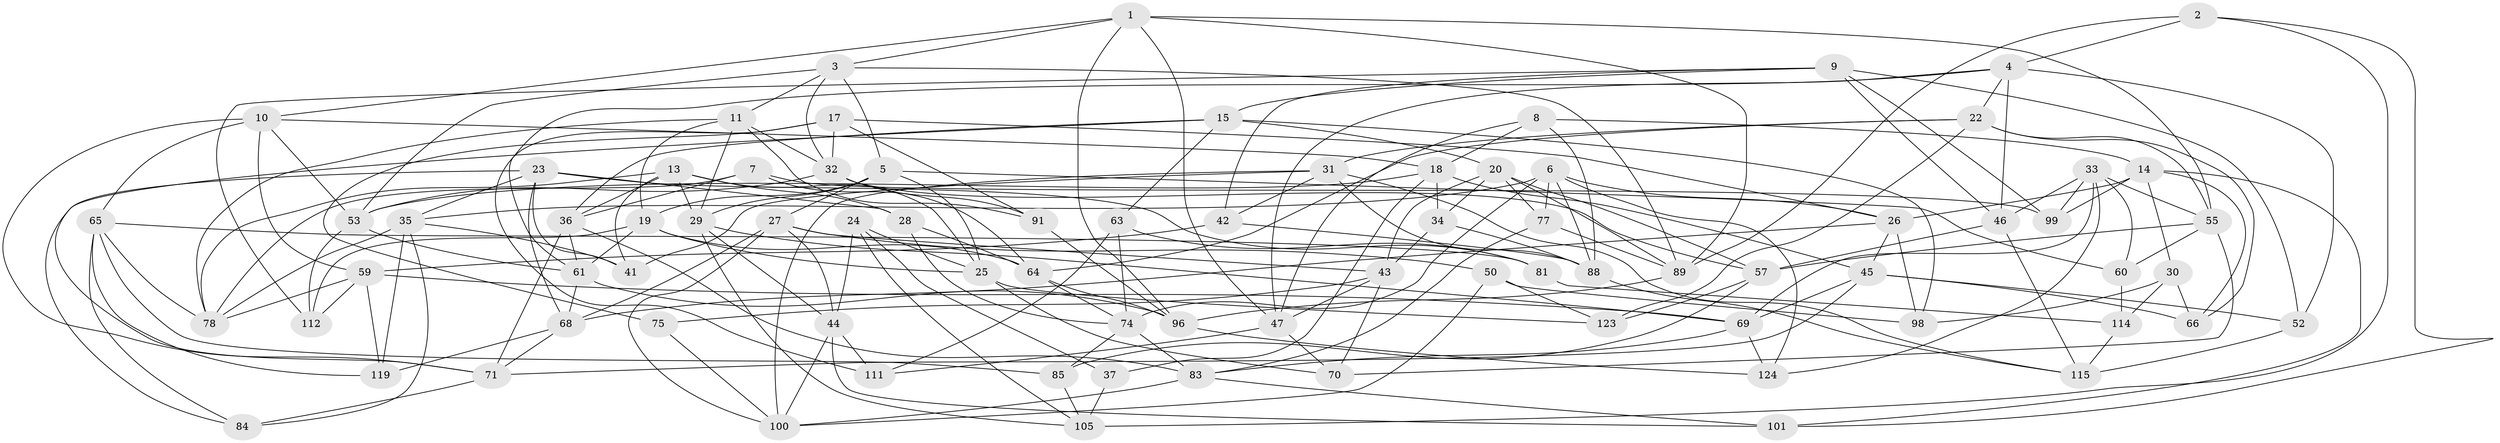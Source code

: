 // original degree distribution, {4: 1.0}
// Generated by graph-tools (version 1.1) at 2025/11/02/27/25 16:11:44]
// undirected, 81 vertices, 209 edges
graph export_dot {
graph [start="1"]
  node [color=gray90,style=filled];
  1 [super="+125"];
  2;
  3 [super="+12"];
  4 [super="+108"];
  5 [super="+102"];
  6 [super="+39"];
  7;
  8;
  9 [super="+51"];
  10 [super="+21"];
  11 [super="+93"];
  13 [super="+48"];
  14 [super="+16"];
  15 [super="+49"];
  17 [super="+72"];
  18 [super="+122"];
  19 [super="+58"];
  20 [super="+107"];
  22 [super="+109"];
  23 [super="+126"];
  24;
  25 [super="+40"];
  26 [super="+120"];
  27 [super="+121"];
  28;
  29 [super="+129"];
  30;
  31 [super="+38"];
  32 [super="+54"];
  33 [super="+79"];
  34;
  35 [super="+116"];
  36 [super="+62"];
  37;
  41;
  42;
  43 [super="+103"];
  44 [super="+56"];
  45 [super="+94"];
  46 [super="+86"];
  47 [super="+131"];
  50;
  52;
  53 [super="+76"];
  55 [super="+67"];
  57 [super="+110"];
  59 [super="+106"];
  60;
  61 [super="+92"];
  63;
  64 [super="+104"];
  65 [super="+80"];
  66;
  68 [super="+82"];
  69 [super="+90"];
  70;
  71 [super="+73"];
  74 [super="+130"];
  75;
  77;
  78 [super="+127"];
  81;
  83 [super="+87"];
  84;
  85;
  88 [super="+95"];
  89 [super="+113"];
  91;
  96 [super="+97"];
  98;
  99;
  100 [super="+117"];
  101;
  105 [super="+128"];
  111;
  112;
  114;
  115 [super="+118"];
  119;
  123;
  124;
  1 -- 10;
  1 -- 3;
  1 -- 89;
  1 -- 55;
  1 -- 96;
  1 -- 47;
  2 -- 89;
  2 -- 101;
  2 -- 4;
  2 -- 105;
  3 -- 89;
  3 -- 53;
  3 -- 11;
  3 -- 5;
  3 -- 32;
  4 -- 52;
  4 -- 22;
  4 -- 46;
  4 -- 47;
  4 -- 61;
  5 -- 19;
  5 -- 60;
  5 -- 29;
  5 -- 25;
  5 -- 27;
  6 -- 74;
  6 -- 124;
  6 -- 77;
  6 -- 26;
  6 -- 88;
  6 -- 35;
  7 -- 64;
  7 -- 99;
  7 -- 78;
  7 -- 36;
  8 -- 47;
  8 -- 14;
  8 -- 88;
  8 -- 18;
  9 -- 99;
  9 -- 42;
  9 -- 15;
  9 -- 112;
  9 -- 52;
  9 -- 46;
  10 -- 65;
  10 -- 18;
  10 -- 53;
  10 -- 71;
  10 -- 59;
  11 -- 78;
  11 -- 32;
  11 -- 91;
  11 -- 19;
  11 -- 29;
  13 -- 28;
  13 -- 41;
  13 -- 25;
  13 -- 29;
  13 -- 36;
  13 -- 78;
  14 -- 26;
  14 -- 30;
  14 -- 66;
  14 -- 99;
  14 -- 101;
  15 -- 98;
  15 -- 20;
  15 -- 36;
  15 -- 63;
  15 -- 71;
  17 -- 75 [weight=2];
  17 -- 91;
  17 -- 26;
  17 -- 111;
  17 -- 32;
  18 -- 34;
  18 -- 53;
  18 -- 45;
  18 -- 37;
  19 -- 25;
  19 -- 112;
  19 -- 64;
  19 -- 61;
  20 -- 34;
  20 -- 57;
  20 -- 43;
  20 -- 77;
  20 -- 89;
  22 -- 31;
  22 -- 55;
  22 -- 64;
  22 -- 66;
  22 -- 123;
  23 -- 84;
  23 -- 41;
  23 -- 81;
  23 -- 28;
  23 -- 68;
  23 -- 35;
  24 -- 37;
  24 -- 25;
  24 -- 105;
  24 -- 44;
  25 -- 70;
  25 -- 123;
  26 -- 98;
  26 -- 68;
  26 -- 45;
  27 -- 100;
  27 -- 44;
  27 -- 43;
  27 -- 50;
  27 -- 68;
  28 -- 64;
  28 -- 74;
  29 -- 44;
  29 -- 105;
  29 -- 69;
  30 -- 98;
  30 -- 114;
  30 -- 66;
  31 -- 41;
  31 -- 88;
  31 -- 42;
  31 -- 100;
  31 -- 115;
  32 -- 91;
  32 -- 57;
  32 -- 53;
  33 -- 60;
  33 -- 99;
  33 -- 55;
  33 -- 124;
  33 -- 69;
  33 -- 46;
  34 -- 88;
  34 -- 43;
  35 -- 119;
  35 -- 41;
  35 -- 78;
  35 -- 84;
  36 -- 61;
  36 -- 83;
  36 -- 71;
  37 -- 105 [weight=2];
  42 -- 59;
  42 -- 88;
  43 -- 70;
  43 -- 75;
  43 -- 47;
  44 -- 111;
  44 -- 101;
  44 -- 100;
  45 -- 52;
  45 -- 69;
  45 -- 66;
  45 -- 71;
  46 -- 57;
  46 -- 115 [weight=2];
  47 -- 111;
  47 -- 70;
  50 -- 98;
  50 -- 123;
  50 -- 100;
  52 -- 115;
  53 -- 61;
  53 -- 112;
  55 -- 60;
  55 -- 57;
  55 -- 70;
  57 -- 123;
  57 -- 85;
  59 -- 112;
  59 -- 69;
  59 -- 119;
  59 -- 78;
  60 -- 114;
  61 -- 96;
  61 -- 68;
  63 -- 111;
  63 -- 74;
  63 -- 81;
  64 -- 96;
  64 -- 74;
  65 -- 85;
  65 -- 78;
  65 -- 81;
  65 -- 84;
  65 -- 119;
  68 -- 71;
  68 -- 119;
  69 -- 124;
  69 -- 83;
  71 -- 84;
  74 -- 83;
  74 -- 85;
  75 -- 100;
  77 -- 83;
  77 -- 89;
  81 -- 114;
  83 -- 100;
  83 -- 101;
  85 -- 105;
  88 -- 115;
  89 -- 96;
  91 -- 96;
  96 -- 124;
  114 -- 115;
}
